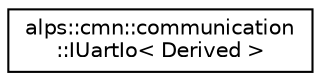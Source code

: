 digraph "クラス階層図"
{
 // LATEX_PDF_SIZE
  edge [fontname="Helvetica",fontsize="10",labelfontname="Helvetica",labelfontsize="10"];
  node [fontname="Helvetica",fontsize="10",shape=record];
  rankdir="LR";
  Node0 [label="alps::cmn::communication\l::IUartIo\< Derived \>",height=0.2,width=0.4,color="black", fillcolor="white", style="filled",URL="$classalps_1_1cmn_1_1communication_1_1_i_uart_io.html",tooltip="Uart通信IOのインターフェース"];
}
